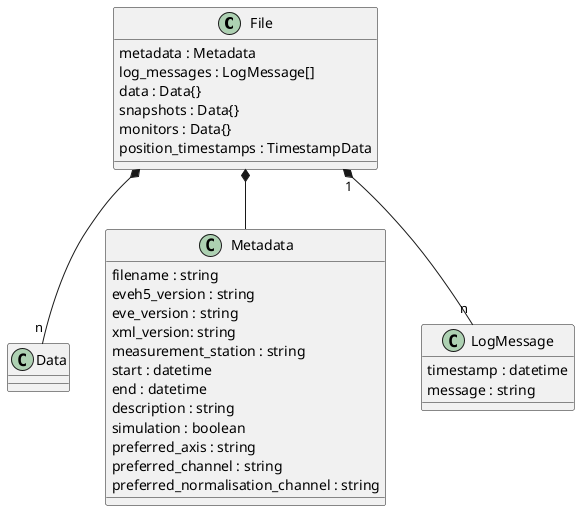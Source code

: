 @startuml

class File {
    metadata : Metadata
    log_messages : LogMessage[]
    data : Data{}
    snapshots : Data{}
    monitors : Data{}
    position_timestamps : TimestampData
}

File *-- "n" Data

class Metadata{
    filename : string
    eveh5_version : string
    eve_version : string
    xml_version: string
    measurement_station : string
    start : datetime
    end : datetime
    description : string
    simulation : boolean
    preferred_axis : string
    preferred_channel : string
    preferred_normalisation_channel : string
}

class LogMessage {
    timestamp : datetime
    message : string
}

File *-- Metadata
File "1" *-- "n" LogMessage

@enduml
